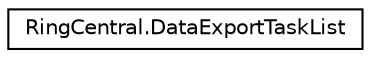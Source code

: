 digraph "Graphical Class Hierarchy"
{
 // LATEX_PDF_SIZE
  edge [fontname="Helvetica",fontsize="10",labelfontname="Helvetica",labelfontsize="10"];
  node [fontname="Helvetica",fontsize="10",shape=record];
  rankdir="LR";
  Node0 [label="RingCentral.DataExportTaskList",height=0.2,width=0.4,color="black", fillcolor="white", style="filled",URL="$classRingCentral_1_1DataExportTaskList.html",tooltip=" "];
}
